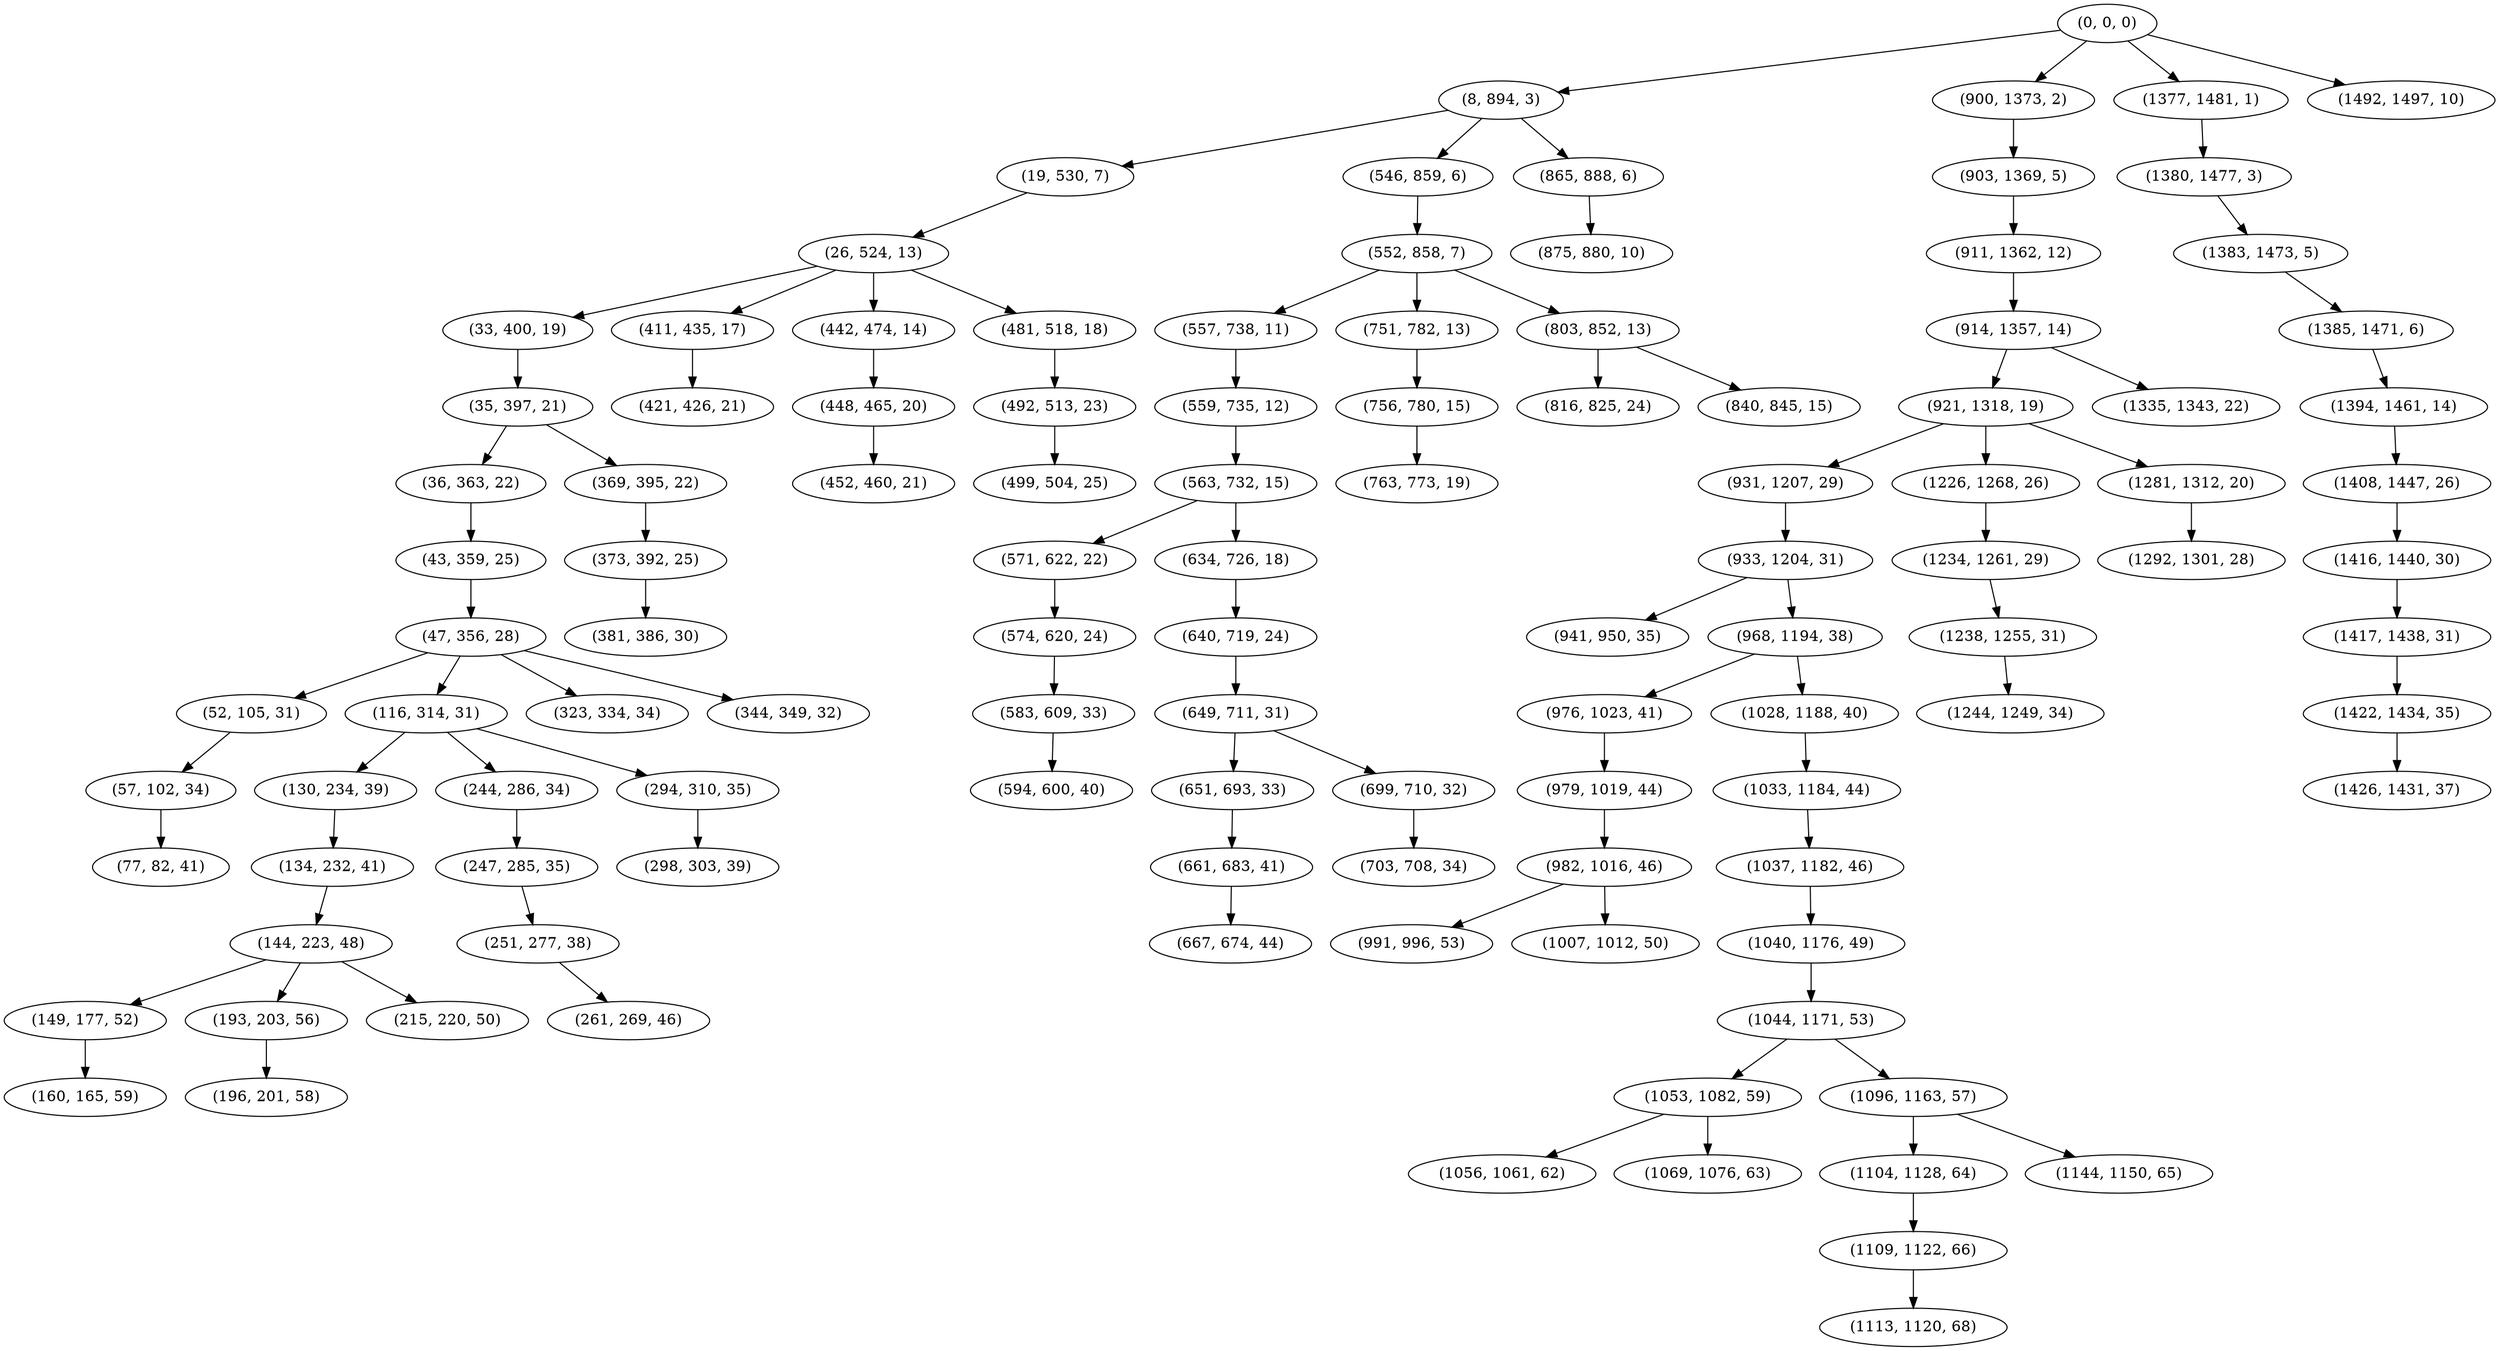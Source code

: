 digraph tree {
    "(0, 0, 0)";
    "(8, 894, 3)";
    "(19, 530, 7)";
    "(26, 524, 13)";
    "(33, 400, 19)";
    "(35, 397, 21)";
    "(36, 363, 22)";
    "(43, 359, 25)";
    "(47, 356, 28)";
    "(52, 105, 31)";
    "(57, 102, 34)";
    "(77, 82, 41)";
    "(116, 314, 31)";
    "(130, 234, 39)";
    "(134, 232, 41)";
    "(144, 223, 48)";
    "(149, 177, 52)";
    "(160, 165, 59)";
    "(193, 203, 56)";
    "(196, 201, 58)";
    "(215, 220, 50)";
    "(244, 286, 34)";
    "(247, 285, 35)";
    "(251, 277, 38)";
    "(261, 269, 46)";
    "(294, 310, 35)";
    "(298, 303, 39)";
    "(323, 334, 34)";
    "(344, 349, 32)";
    "(369, 395, 22)";
    "(373, 392, 25)";
    "(381, 386, 30)";
    "(411, 435, 17)";
    "(421, 426, 21)";
    "(442, 474, 14)";
    "(448, 465, 20)";
    "(452, 460, 21)";
    "(481, 518, 18)";
    "(492, 513, 23)";
    "(499, 504, 25)";
    "(546, 859, 6)";
    "(552, 858, 7)";
    "(557, 738, 11)";
    "(559, 735, 12)";
    "(563, 732, 15)";
    "(571, 622, 22)";
    "(574, 620, 24)";
    "(583, 609, 33)";
    "(594, 600, 40)";
    "(634, 726, 18)";
    "(640, 719, 24)";
    "(649, 711, 31)";
    "(651, 693, 33)";
    "(661, 683, 41)";
    "(667, 674, 44)";
    "(699, 710, 32)";
    "(703, 708, 34)";
    "(751, 782, 13)";
    "(756, 780, 15)";
    "(763, 773, 19)";
    "(803, 852, 13)";
    "(816, 825, 24)";
    "(840, 845, 15)";
    "(865, 888, 6)";
    "(875, 880, 10)";
    "(900, 1373, 2)";
    "(903, 1369, 5)";
    "(911, 1362, 12)";
    "(914, 1357, 14)";
    "(921, 1318, 19)";
    "(931, 1207, 29)";
    "(933, 1204, 31)";
    "(941, 950, 35)";
    "(968, 1194, 38)";
    "(976, 1023, 41)";
    "(979, 1019, 44)";
    "(982, 1016, 46)";
    "(991, 996, 53)";
    "(1007, 1012, 50)";
    "(1028, 1188, 40)";
    "(1033, 1184, 44)";
    "(1037, 1182, 46)";
    "(1040, 1176, 49)";
    "(1044, 1171, 53)";
    "(1053, 1082, 59)";
    "(1056, 1061, 62)";
    "(1069, 1076, 63)";
    "(1096, 1163, 57)";
    "(1104, 1128, 64)";
    "(1109, 1122, 66)";
    "(1113, 1120, 68)";
    "(1144, 1150, 65)";
    "(1226, 1268, 26)";
    "(1234, 1261, 29)";
    "(1238, 1255, 31)";
    "(1244, 1249, 34)";
    "(1281, 1312, 20)";
    "(1292, 1301, 28)";
    "(1335, 1343, 22)";
    "(1377, 1481, 1)";
    "(1380, 1477, 3)";
    "(1383, 1473, 5)";
    "(1385, 1471, 6)";
    "(1394, 1461, 14)";
    "(1408, 1447, 26)";
    "(1416, 1440, 30)";
    "(1417, 1438, 31)";
    "(1422, 1434, 35)";
    "(1426, 1431, 37)";
    "(1492, 1497, 10)";
    "(0, 0, 0)" -> "(8, 894, 3)";
    "(0, 0, 0)" -> "(900, 1373, 2)";
    "(0, 0, 0)" -> "(1377, 1481, 1)";
    "(0, 0, 0)" -> "(1492, 1497, 10)";
    "(8, 894, 3)" -> "(19, 530, 7)";
    "(8, 894, 3)" -> "(546, 859, 6)";
    "(8, 894, 3)" -> "(865, 888, 6)";
    "(19, 530, 7)" -> "(26, 524, 13)";
    "(26, 524, 13)" -> "(33, 400, 19)";
    "(26, 524, 13)" -> "(411, 435, 17)";
    "(26, 524, 13)" -> "(442, 474, 14)";
    "(26, 524, 13)" -> "(481, 518, 18)";
    "(33, 400, 19)" -> "(35, 397, 21)";
    "(35, 397, 21)" -> "(36, 363, 22)";
    "(35, 397, 21)" -> "(369, 395, 22)";
    "(36, 363, 22)" -> "(43, 359, 25)";
    "(43, 359, 25)" -> "(47, 356, 28)";
    "(47, 356, 28)" -> "(52, 105, 31)";
    "(47, 356, 28)" -> "(116, 314, 31)";
    "(47, 356, 28)" -> "(323, 334, 34)";
    "(47, 356, 28)" -> "(344, 349, 32)";
    "(52, 105, 31)" -> "(57, 102, 34)";
    "(57, 102, 34)" -> "(77, 82, 41)";
    "(116, 314, 31)" -> "(130, 234, 39)";
    "(116, 314, 31)" -> "(244, 286, 34)";
    "(116, 314, 31)" -> "(294, 310, 35)";
    "(130, 234, 39)" -> "(134, 232, 41)";
    "(134, 232, 41)" -> "(144, 223, 48)";
    "(144, 223, 48)" -> "(149, 177, 52)";
    "(144, 223, 48)" -> "(193, 203, 56)";
    "(144, 223, 48)" -> "(215, 220, 50)";
    "(149, 177, 52)" -> "(160, 165, 59)";
    "(193, 203, 56)" -> "(196, 201, 58)";
    "(244, 286, 34)" -> "(247, 285, 35)";
    "(247, 285, 35)" -> "(251, 277, 38)";
    "(251, 277, 38)" -> "(261, 269, 46)";
    "(294, 310, 35)" -> "(298, 303, 39)";
    "(369, 395, 22)" -> "(373, 392, 25)";
    "(373, 392, 25)" -> "(381, 386, 30)";
    "(411, 435, 17)" -> "(421, 426, 21)";
    "(442, 474, 14)" -> "(448, 465, 20)";
    "(448, 465, 20)" -> "(452, 460, 21)";
    "(481, 518, 18)" -> "(492, 513, 23)";
    "(492, 513, 23)" -> "(499, 504, 25)";
    "(546, 859, 6)" -> "(552, 858, 7)";
    "(552, 858, 7)" -> "(557, 738, 11)";
    "(552, 858, 7)" -> "(751, 782, 13)";
    "(552, 858, 7)" -> "(803, 852, 13)";
    "(557, 738, 11)" -> "(559, 735, 12)";
    "(559, 735, 12)" -> "(563, 732, 15)";
    "(563, 732, 15)" -> "(571, 622, 22)";
    "(563, 732, 15)" -> "(634, 726, 18)";
    "(571, 622, 22)" -> "(574, 620, 24)";
    "(574, 620, 24)" -> "(583, 609, 33)";
    "(583, 609, 33)" -> "(594, 600, 40)";
    "(634, 726, 18)" -> "(640, 719, 24)";
    "(640, 719, 24)" -> "(649, 711, 31)";
    "(649, 711, 31)" -> "(651, 693, 33)";
    "(649, 711, 31)" -> "(699, 710, 32)";
    "(651, 693, 33)" -> "(661, 683, 41)";
    "(661, 683, 41)" -> "(667, 674, 44)";
    "(699, 710, 32)" -> "(703, 708, 34)";
    "(751, 782, 13)" -> "(756, 780, 15)";
    "(756, 780, 15)" -> "(763, 773, 19)";
    "(803, 852, 13)" -> "(816, 825, 24)";
    "(803, 852, 13)" -> "(840, 845, 15)";
    "(865, 888, 6)" -> "(875, 880, 10)";
    "(900, 1373, 2)" -> "(903, 1369, 5)";
    "(903, 1369, 5)" -> "(911, 1362, 12)";
    "(911, 1362, 12)" -> "(914, 1357, 14)";
    "(914, 1357, 14)" -> "(921, 1318, 19)";
    "(914, 1357, 14)" -> "(1335, 1343, 22)";
    "(921, 1318, 19)" -> "(931, 1207, 29)";
    "(921, 1318, 19)" -> "(1226, 1268, 26)";
    "(921, 1318, 19)" -> "(1281, 1312, 20)";
    "(931, 1207, 29)" -> "(933, 1204, 31)";
    "(933, 1204, 31)" -> "(941, 950, 35)";
    "(933, 1204, 31)" -> "(968, 1194, 38)";
    "(968, 1194, 38)" -> "(976, 1023, 41)";
    "(968, 1194, 38)" -> "(1028, 1188, 40)";
    "(976, 1023, 41)" -> "(979, 1019, 44)";
    "(979, 1019, 44)" -> "(982, 1016, 46)";
    "(982, 1016, 46)" -> "(991, 996, 53)";
    "(982, 1016, 46)" -> "(1007, 1012, 50)";
    "(1028, 1188, 40)" -> "(1033, 1184, 44)";
    "(1033, 1184, 44)" -> "(1037, 1182, 46)";
    "(1037, 1182, 46)" -> "(1040, 1176, 49)";
    "(1040, 1176, 49)" -> "(1044, 1171, 53)";
    "(1044, 1171, 53)" -> "(1053, 1082, 59)";
    "(1044, 1171, 53)" -> "(1096, 1163, 57)";
    "(1053, 1082, 59)" -> "(1056, 1061, 62)";
    "(1053, 1082, 59)" -> "(1069, 1076, 63)";
    "(1096, 1163, 57)" -> "(1104, 1128, 64)";
    "(1096, 1163, 57)" -> "(1144, 1150, 65)";
    "(1104, 1128, 64)" -> "(1109, 1122, 66)";
    "(1109, 1122, 66)" -> "(1113, 1120, 68)";
    "(1226, 1268, 26)" -> "(1234, 1261, 29)";
    "(1234, 1261, 29)" -> "(1238, 1255, 31)";
    "(1238, 1255, 31)" -> "(1244, 1249, 34)";
    "(1281, 1312, 20)" -> "(1292, 1301, 28)";
    "(1377, 1481, 1)" -> "(1380, 1477, 3)";
    "(1380, 1477, 3)" -> "(1383, 1473, 5)";
    "(1383, 1473, 5)" -> "(1385, 1471, 6)";
    "(1385, 1471, 6)" -> "(1394, 1461, 14)";
    "(1394, 1461, 14)" -> "(1408, 1447, 26)";
    "(1408, 1447, 26)" -> "(1416, 1440, 30)";
    "(1416, 1440, 30)" -> "(1417, 1438, 31)";
    "(1417, 1438, 31)" -> "(1422, 1434, 35)";
    "(1422, 1434, 35)" -> "(1426, 1431, 37)";
}
